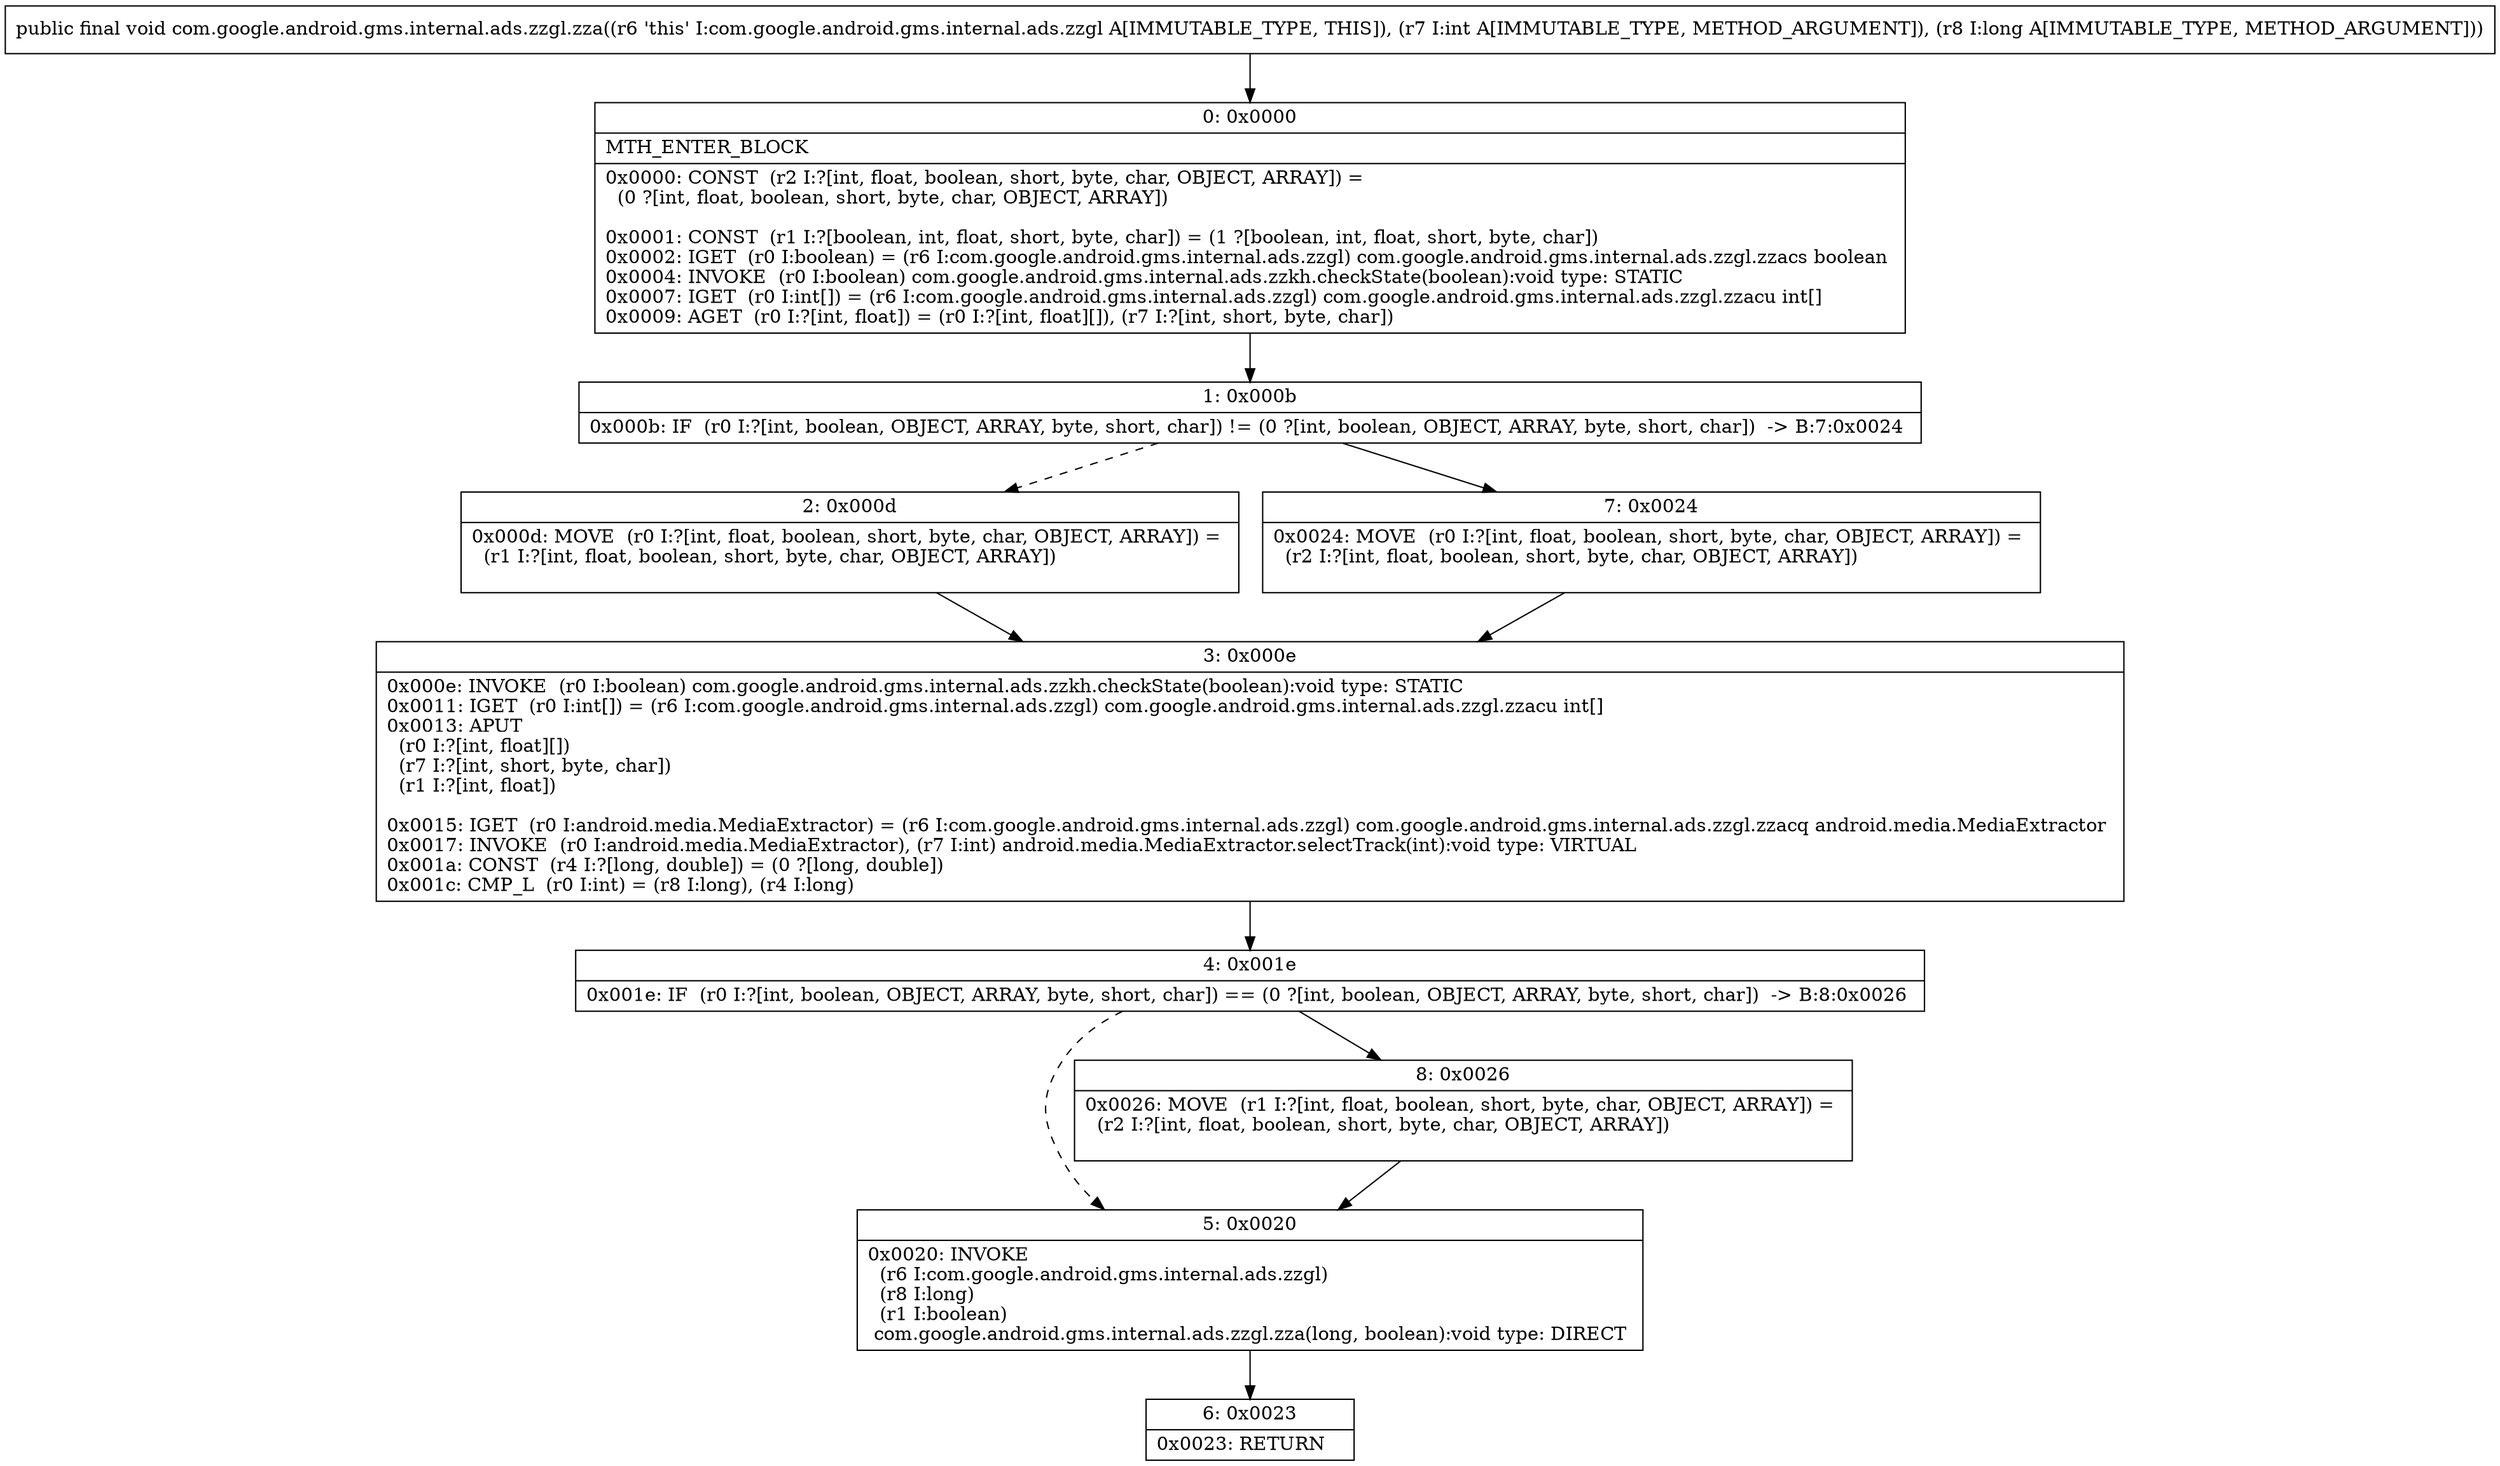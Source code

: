 digraph "CFG forcom.google.android.gms.internal.ads.zzgl.zza(IJ)V" {
Node_0 [shape=record,label="{0\:\ 0x0000|MTH_ENTER_BLOCK\l|0x0000: CONST  (r2 I:?[int, float, boolean, short, byte, char, OBJECT, ARRAY]) = \l  (0 ?[int, float, boolean, short, byte, char, OBJECT, ARRAY])\l \l0x0001: CONST  (r1 I:?[boolean, int, float, short, byte, char]) = (1 ?[boolean, int, float, short, byte, char]) \l0x0002: IGET  (r0 I:boolean) = (r6 I:com.google.android.gms.internal.ads.zzgl) com.google.android.gms.internal.ads.zzgl.zzacs boolean \l0x0004: INVOKE  (r0 I:boolean) com.google.android.gms.internal.ads.zzkh.checkState(boolean):void type: STATIC \l0x0007: IGET  (r0 I:int[]) = (r6 I:com.google.android.gms.internal.ads.zzgl) com.google.android.gms.internal.ads.zzgl.zzacu int[] \l0x0009: AGET  (r0 I:?[int, float]) = (r0 I:?[int, float][]), (r7 I:?[int, short, byte, char]) \l}"];
Node_1 [shape=record,label="{1\:\ 0x000b|0x000b: IF  (r0 I:?[int, boolean, OBJECT, ARRAY, byte, short, char]) != (0 ?[int, boolean, OBJECT, ARRAY, byte, short, char])  \-\> B:7:0x0024 \l}"];
Node_2 [shape=record,label="{2\:\ 0x000d|0x000d: MOVE  (r0 I:?[int, float, boolean, short, byte, char, OBJECT, ARRAY]) = \l  (r1 I:?[int, float, boolean, short, byte, char, OBJECT, ARRAY])\l \l}"];
Node_3 [shape=record,label="{3\:\ 0x000e|0x000e: INVOKE  (r0 I:boolean) com.google.android.gms.internal.ads.zzkh.checkState(boolean):void type: STATIC \l0x0011: IGET  (r0 I:int[]) = (r6 I:com.google.android.gms.internal.ads.zzgl) com.google.android.gms.internal.ads.zzgl.zzacu int[] \l0x0013: APUT  \l  (r0 I:?[int, float][])\l  (r7 I:?[int, short, byte, char])\l  (r1 I:?[int, float])\l \l0x0015: IGET  (r0 I:android.media.MediaExtractor) = (r6 I:com.google.android.gms.internal.ads.zzgl) com.google.android.gms.internal.ads.zzgl.zzacq android.media.MediaExtractor \l0x0017: INVOKE  (r0 I:android.media.MediaExtractor), (r7 I:int) android.media.MediaExtractor.selectTrack(int):void type: VIRTUAL \l0x001a: CONST  (r4 I:?[long, double]) = (0 ?[long, double]) \l0x001c: CMP_L  (r0 I:int) = (r8 I:long), (r4 I:long) \l}"];
Node_4 [shape=record,label="{4\:\ 0x001e|0x001e: IF  (r0 I:?[int, boolean, OBJECT, ARRAY, byte, short, char]) == (0 ?[int, boolean, OBJECT, ARRAY, byte, short, char])  \-\> B:8:0x0026 \l}"];
Node_5 [shape=record,label="{5\:\ 0x0020|0x0020: INVOKE  \l  (r6 I:com.google.android.gms.internal.ads.zzgl)\l  (r8 I:long)\l  (r1 I:boolean)\l com.google.android.gms.internal.ads.zzgl.zza(long, boolean):void type: DIRECT \l}"];
Node_6 [shape=record,label="{6\:\ 0x0023|0x0023: RETURN   \l}"];
Node_7 [shape=record,label="{7\:\ 0x0024|0x0024: MOVE  (r0 I:?[int, float, boolean, short, byte, char, OBJECT, ARRAY]) = \l  (r2 I:?[int, float, boolean, short, byte, char, OBJECT, ARRAY])\l \l}"];
Node_8 [shape=record,label="{8\:\ 0x0026|0x0026: MOVE  (r1 I:?[int, float, boolean, short, byte, char, OBJECT, ARRAY]) = \l  (r2 I:?[int, float, boolean, short, byte, char, OBJECT, ARRAY])\l \l}"];
MethodNode[shape=record,label="{public final void com.google.android.gms.internal.ads.zzgl.zza((r6 'this' I:com.google.android.gms.internal.ads.zzgl A[IMMUTABLE_TYPE, THIS]), (r7 I:int A[IMMUTABLE_TYPE, METHOD_ARGUMENT]), (r8 I:long A[IMMUTABLE_TYPE, METHOD_ARGUMENT])) }"];
MethodNode -> Node_0;
Node_0 -> Node_1;
Node_1 -> Node_2[style=dashed];
Node_1 -> Node_7;
Node_2 -> Node_3;
Node_3 -> Node_4;
Node_4 -> Node_5[style=dashed];
Node_4 -> Node_8;
Node_5 -> Node_6;
Node_7 -> Node_3;
Node_8 -> Node_5;
}


